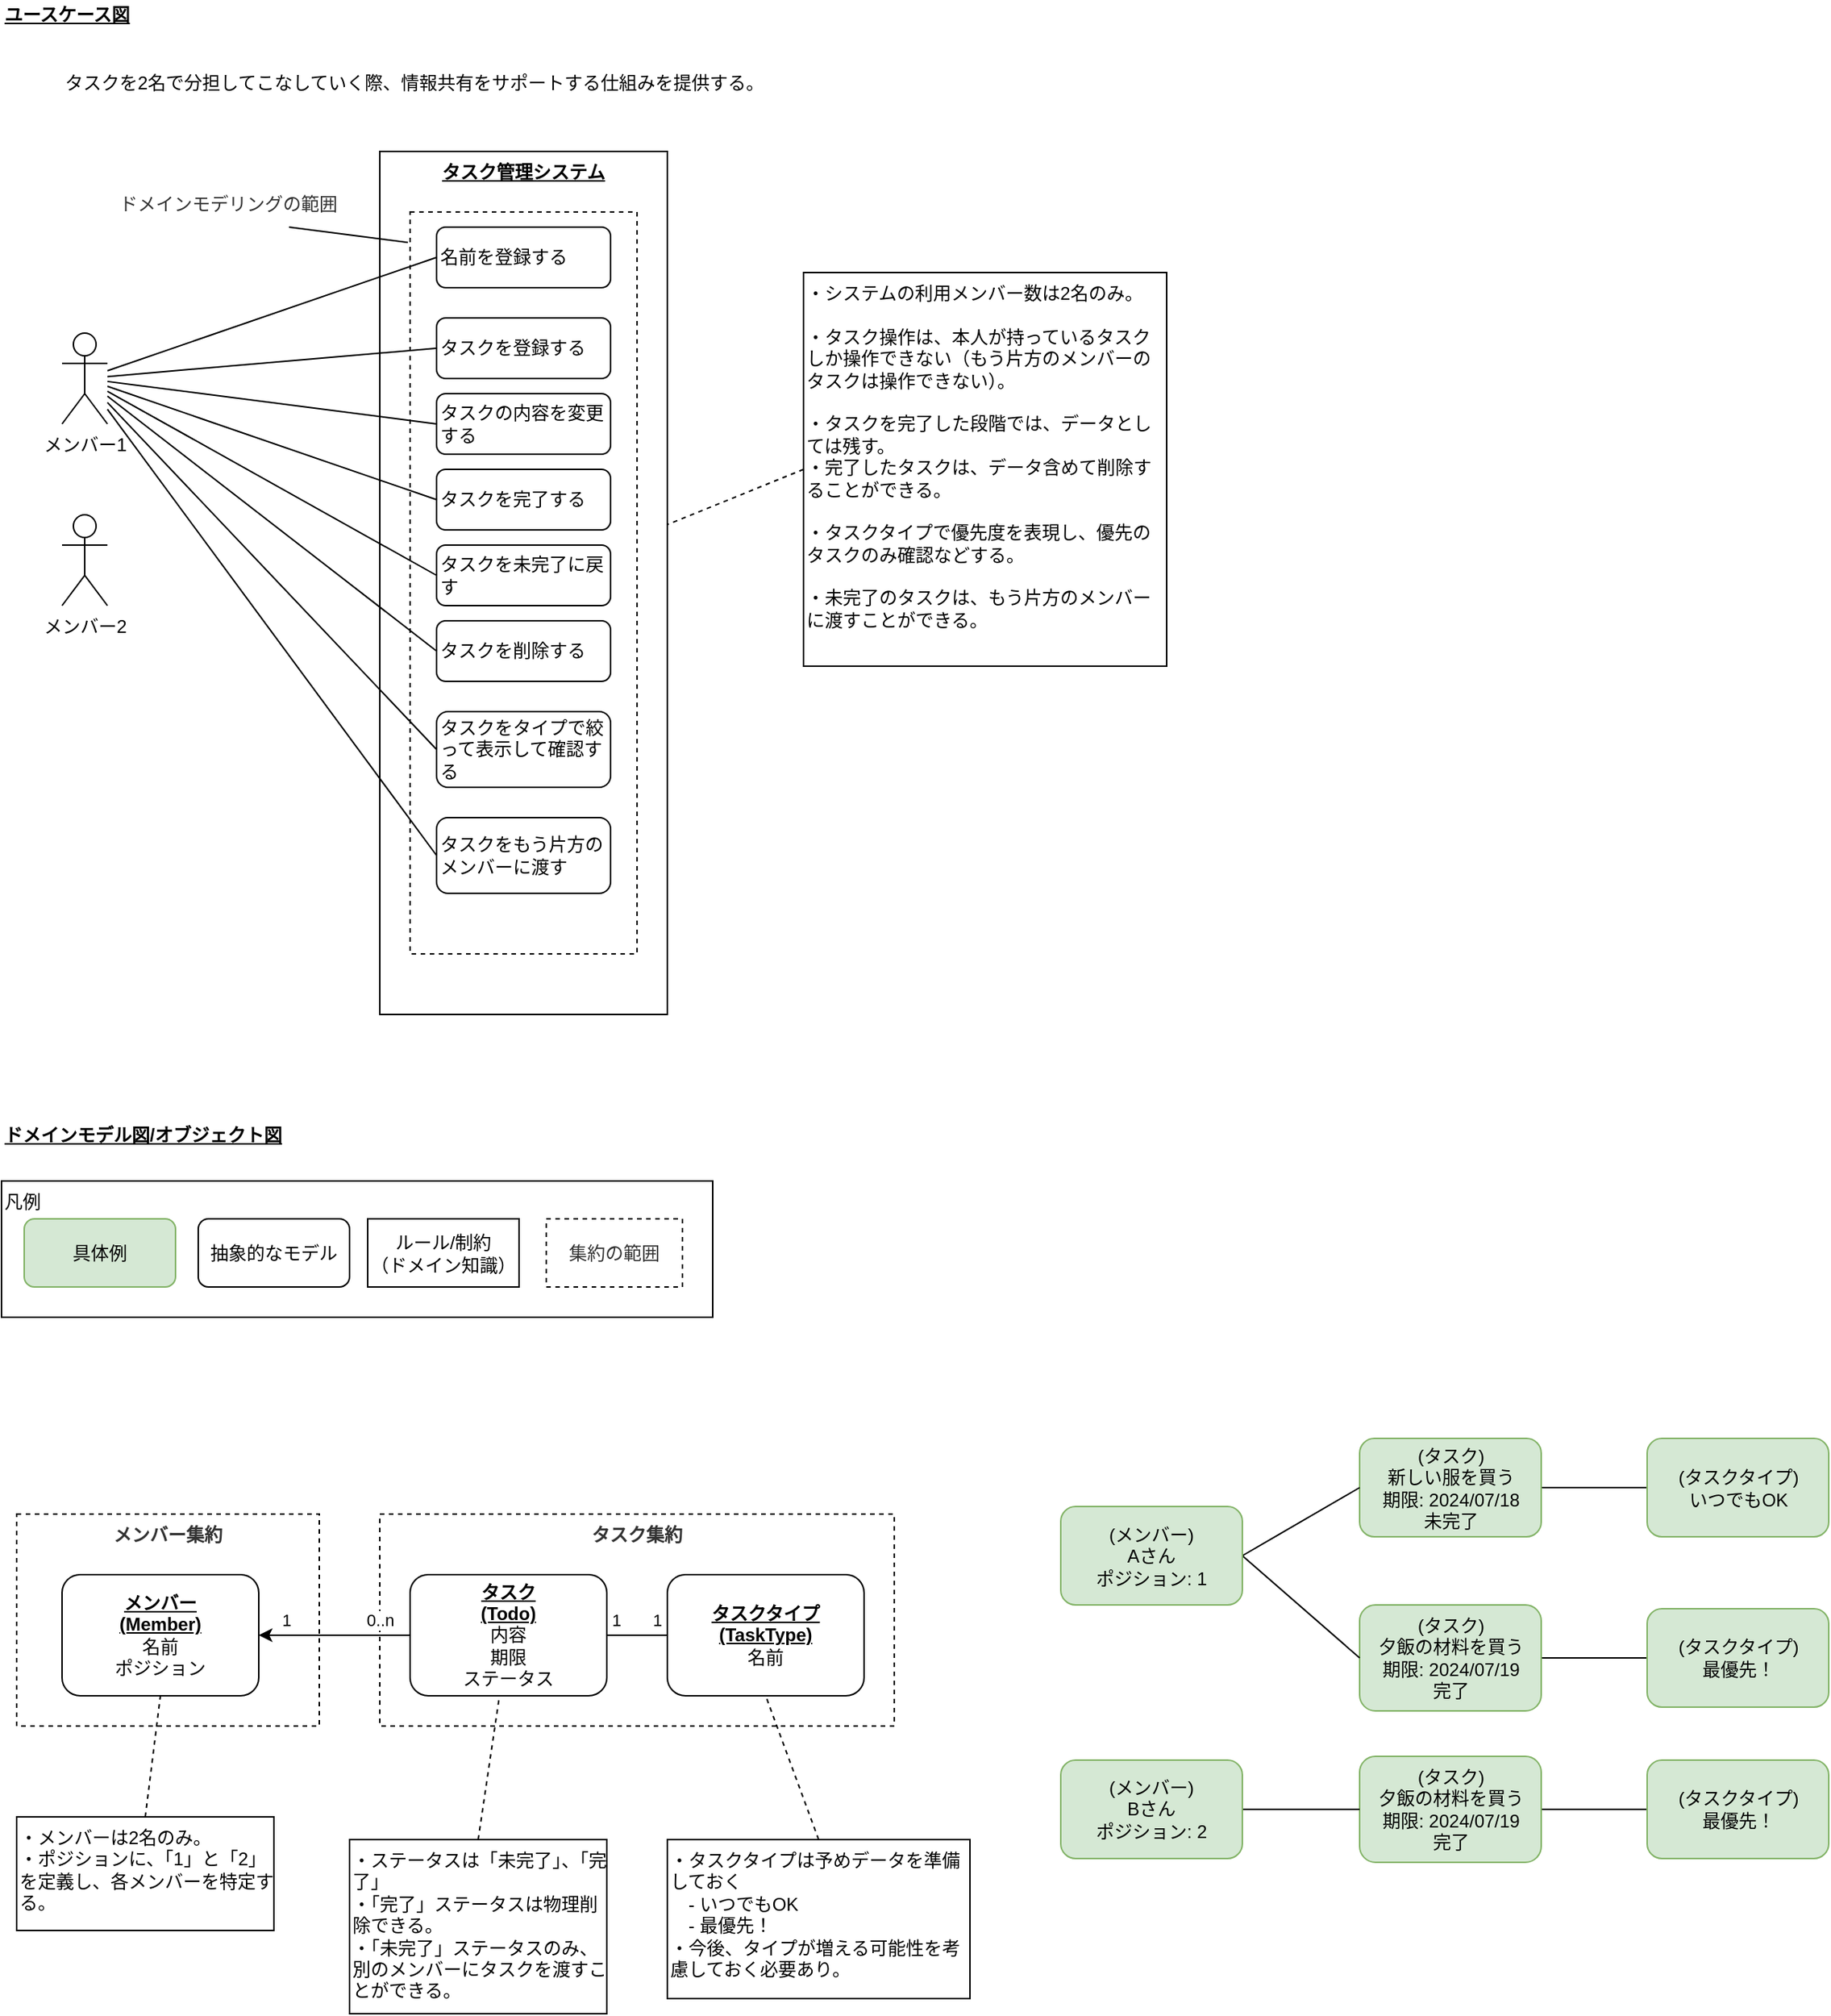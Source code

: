 <mxfile>
    <diagram id="qSRQhQrTSAJJsUl3RG-m" name="ページ1">
        <mxGraphModel dx="1287" dy="776" grid="1" gridSize="10" guides="1" tooltips="1" connect="1" arrows="1" fold="1" page="1" pageScale="1" pageWidth="1654" pageHeight="1169" math="0" shadow="0">
            <root>
                <mxCell id="0"/>
                <mxCell id="1" parent="0"/>
                <mxCell id="72" value="メンバー集約" style="rounded=0;whiteSpace=wrap;html=1;fontColor=#333333;dashed=1;verticalAlign=top;fontStyle=1" vertex="1" parent="1">
                    <mxGeometry x="50" y="1040" width="200" height="140" as="geometry"/>
                </mxCell>
                <mxCell id="71" value="タスク集約" style="rounded=0;whiteSpace=wrap;html=1;fontColor=#333333;dashed=1;verticalAlign=top;fontStyle=1" vertex="1" parent="1">
                    <mxGeometry x="290" y="1040" width="340" height="140" as="geometry"/>
                </mxCell>
                <mxCell id="4" value="&lt;u&gt;&lt;b&gt;タスク管理システム&lt;/b&gt;&lt;/u&gt;" style="rounded=0;whiteSpace=wrap;html=1;verticalAlign=top;" vertex="1" parent="1">
                    <mxGeometry x="290" y="140" width="190" height="570" as="geometry"/>
                </mxCell>
                <mxCell id="8" value="" style="rounded=0;whiteSpace=wrap;html=1;fontColor=#FF0000;dashed=1;fillColor=default;" vertex="1" parent="1">
                    <mxGeometry x="310" y="180" width="150" height="490" as="geometry"/>
                </mxCell>
                <mxCell id="2" value="&lt;u style=&quot;&quot;&gt;ユースケース図&lt;/u&gt;" style="text;html=1;strokeColor=none;fillColor=none;align=left;verticalAlign=middle;whiteSpace=wrap;rounded=0;fontStyle=1" vertex="1" parent="1">
                    <mxGeometry x="40" y="40" width="130" height="20" as="geometry"/>
                </mxCell>
                <mxCell id="3" value="メンバー1" style="shape=umlActor;verticalLabelPosition=bottom;verticalAlign=top;html=1;outlineConnect=0;" vertex="1" parent="1">
                    <mxGeometry x="80" y="260" width="30" height="60" as="geometry"/>
                </mxCell>
                <mxCell id="10" style="edgeStyle=none;html=1;exitX=0;exitY=0.5;exitDx=0;exitDy=0;endArrow=none;endFill=0;" edge="1" parent="1" source="5" target="3">
                    <mxGeometry relative="1" as="geometry"/>
                </mxCell>
                <mxCell id="5" value="タスクを登録する" style="rounded=1;whiteSpace=wrap;html=1;align=left;" vertex="1" parent="1">
                    <mxGeometry x="327.5" y="250" width="115" height="40" as="geometry"/>
                </mxCell>
                <mxCell id="11" style="edgeStyle=none;html=1;exitX=0;exitY=0.5;exitDx=0;exitDy=0;endArrow=none;endFill=0;" edge="1" parent="1" source="6" target="3">
                    <mxGeometry relative="1" as="geometry"/>
                </mxCell>
                <mxCell id="6" value="タスクの内容を変更する" style="rounded=1;whiteSpace=wrap;html=1;align=left;" vertex="1" parent="1">
                    <mxGeometry x="327.5" y="300" width="115" height="40" as="geometry"/>
                </mxCell>
                <mxCell id="12" style="edgeStyle=none;html=1;exitX=0;exitY=0.5;exitDx=0;exitDy=0;endArrow=none;endFill=0;" edge="1" parent="1" source="7" target="3">
                    <mxGeometry relative="1" as="geometry"/>
                </mxCell>
                <mxCell id="7" value="タスクを完了する" style="rounded=1;whiteSpace=wrap;html=1;align=left;" vertex="1" parent="1">
                    <mxGeometry x="327.5" y="350" width="115" height="40" as="geometry"/>
                </mxCell>
                <mxCell id="13" style="edgeStyle=none;html=1;exitX=0.75;exitY=1;exitDx=0;exitDy=0;entryX=-0.01;entryY=0.041;entryDx=0;entryDy=0;entryPerimeter=0;endArrow=none;endFill=0;" edge="1" parent="1" source="9" target="8">
                    <mxGeometry relative="1" as="geometry"/>
                </mxCell>
                <mxCell id="9" value="ドメインモデリングの範囲" style="text;html=1;strokeColor=none;fillColor=none;align=center;verticalAlign=middle;whiteSpace=wrap;rounded=0;dashed=1;fontColor=#333333;" vertex="1" parent="1">
                    <mxGeometry x="110" y="160" width="160" height="30" as="geometry"/>
                </mxCell>
                <mxCell id="15" style="edgeStyle=none;html=1;exitX=0;exitY=0.5;exitDx=0;exitDy=0;endArrow=none;endFill=0;" edge="1" parent="1" source="14" target="3">
                    <mxGeometry relative="1" as="geometry"/>
                </mxCell>
                <mxCell id="14" value="タスクをタイプで絞って表示して確認する" style="rounded=1;whiteSpace=wrap;html=1;align=left;" vertex="1" parent="1">
                    <mxGeometry x="327.5" y="510" width="115" height="50" as="geometry"/>
                </mxCell>
                <mxCell id="21" style="edgeStyle=none;html=1;exitX=0;exitY=0.5;exitDx=0;exitDy=0;endArrow=none;endFill=0;dashed=1;" edge="1" parent="1" source="16" target="4">
                    <mxGeometry relative="1" as="geometry"/>
                </mxCell>
                <mxCell id="16" value="・システムの利用メンバー数は2名のみ。&lt;br&gt;&lt;br&gt;・タスク操作は、本人が持っているタスクしか操作できない（もう片方のメンバーのタスクは操作できない）。&lt;br&gt;&lt;br&gt;・タスクを完了した段階では、データとしては残す。&lt;br&gt;・完了したタスクは、データ含めて削除することができる。&lt;br&gt;&lt;br&gt;・タスクタイプで優先度を表現し、優先のタスクのみ確認などする。&lt;br&gt;&lt;br&gt;・未完了のタスクは、もう片方のメンバーに渡すことができる。" style="rounded=0;whiteSpace=wrap;html=1;fillColor=default;align=left;verticalAlign=top;" vertex="1" parent="1">
                    <mxGeometry x="570" y="220" width="240" height="260" as="geometry"/>
                </mxCell>
                <mxCell id="18" style="edgeStyle=none;html=1;exitX=0;exitY=0.5;exitDx=0;exitDy=0;endArrow=none;endFill=0;" edge="1" parent="1" source="17" target="3">
                    <mxGeometry relative="1" as="geometry"/>
                </mxCell>
                <mxCell id="17" value="タスクを削除する" style="rounded=1;whiteSpace=wrap;html=1;align=left;" vertex="1" parent="1">
                    <mxGeometry x="327.5" y="450" width="115" height="40" as="geometry"/>
                </mxCell>
                <mxCell id="20" style="edgeStyle=none;html=1;exitX=0;exitY=0.5;exitDx=0;exitDy=0;endArrow=none;endFill=0;" edge="1" parent="1" source="19" target="3">
                    <mxGeometry relative="1" as="geometry"/>
                </mxCell>
                <mxCell id="19" value="タスクを未完了に戻す" style="rounded=1;whiteSpace=wrap;html=1;align=left;" vertex="1" parent="1">
                    <mxGeometry x="327.5" y="400" width="115" height="40" as="geometry"/>
                </mxCell>
                <mxCell id="22" value="&lt;u style=&quot;&quot;&gt;ドメインモデル図/オブジェクト図&lt;/u&gt;" style="text;html=1;strokeColor=none;fillColor=none;align=left;verticalAlign=middle;whiteSpace=wrap;rounded=0;fontStyle=1" vertex="1" parent="1">
                    <mxGeometry x="40" y="780" width="210" height="20" as="geometry"/>
                </mxCell>
                <mxCell id="28" value="凡例" style="rounded=0;whiteSpace=wrap;html=1;align=left;verticalAlign=top;" vertex="1" parent="1">
                    <mxGeometry x="40" y="820" width="470" height="90" as="geometry"/>
                </mxCell>
                <mxCell id="29" value="抽象的なモデル" style="rounded=1;whiteSpace=wrap;html=1;align=center;" vertex="1" parent="1">
                    <mxGeometry x="170" y="845" width="100" height="45" as="geometry"/>
                </mxCell>
                <mxCell id="30" value="具体例" style="rounded=1;whiteSpace=wrap;html=1;align=center;fillColor=#d5e8d4;strokeColor=#82b366;" vertex="1" parent="1">
                    <mxGeometry x="55" y="845" width="100" height="45" as="geometry"/>
                </mxCell>
                <mxCell id="31" value="ルール/制約&lt;br&gt;（ドメイン知識）" style="rounded=0;whiteSpace=wrap;html=1;align=center;verticalAlign=middle;" vertex="1" parent="1">
                    <mxGeometry x="282" y="845" width="100" height="45" as="geometry"/>
                </mxCell>
                <mxCell id="32" value="集約の範囲" style="rounded=0;whiteSpace=wrap;html=1;fontColor=#333333;dashed=1;" vertex="1" parent="1">
                    <mxGeometry x="400" y="845" width="90" height="45" as="geometry"/>
                </mxCell>
                <mxCell id="37" style="edgeStyle=none;html=1;exitX=1;exitY=0.5;exitDx=0;exitDy=0;endArrow=none;endFill=0;" edge="1" parent="1" source="33" target="35">
                    <mxGeometry relative="1" as="geometry"/>
                </mxCell>
                <mxCell id="33" value="(タスク)&lt;br&gt;新しい服を買う&lt;br&gt;期限: 2024/07/18&lt;br&gt;未完了" style="rounded=1;whiteSpace=wrap;html=1;align=center;fillColor=#d5e8d4;strokeColor=#82b366;" vertex="1" parent="1">
                    <mxGeometry x="937.5" y="990" width="120" height="65" as="geometry"/>
                </mxCell>
                <mxCell id="38" style="edgeStyle=none;html=1;exitX=1;exitY=0.5;exitDx=0;exitDy=0;entryX=0;entryY=0.5;entryDx=0;entryDy=0;endArrow=none;endFill=0;" edge="1" parent="1" source="34" target="36">
                    <mxGeometry relative="1" as="geometry"/>
                </mxCell>
                <mxCell id="34" value="(タスク)&lt;br&gt;夕飯の材料を買う&lt;br&gt;期限: 2024/07/19&lt;br&gt;完了" style="rounded=1;whiteSpace=wrap;html=1;align=center;fillColor=#d5e8d4;strokeColor=#82b366;" vertex="1" parent="1">
                    <mxGeometry x="937.5" y="1100" width="120" height="70" as="geometry"/>
                </mxCell>
                <mxCell id="35" value="(タスクタイプ)&lt;br&gt;いつでもOK" style="rounded=1;whiteSpace=wrap;html=1;align=center;fillColor=#d5e8d4;strokeColor=#82b366;" vertex="1" parent="1">
                    <mxGeometry x="1127.5" y="990" width="120" height="65" as="geometry"/>
                </mxCell>
                <mxCell id="36" value="(タスクタイプ)&lt;br&gt;最優先！" style="rounded=1;whiteSpace=wrap;html=1;align=center;fillColor=#d5e8d4;strokeColor=#82b366;" vertex="1" parent="1">
                    <mxGeometry x="1127.5" y="1102.5" width="120" height="65" as="geometry"/>
                </mxCell>
                <mxCell id="65" style="edgeStyle=none;html=1;exitX=1;exitY=0.5;exitDx=0;exitDy=0;entryX=0;entryY=0.5;entryDx=0;entryDy=0;endArrow=none;endFill=0;" edge="1" parent="1" source="43" target="62">
                    <mxGeometry relative="1" as="geometry"/>
                </mxCell>
                <mxCell id="68" value="1" style="edgeLabel;html=1;align=center;verticalAlign=middle;resizable=0;points=[];" vertex="1" connectable="0" parent="65">
                    <mxGeometry x="-0.715" y="2" relative="1" as="geometry">
                        <mxPoint y="-8" as="offset"/>
                    </mxGeometry>
                </mxCell>
                <mxCell id="69" value="1" style="edgeLabel;html=1;align=center;verticalAlign=middle;resizable=0;points=[];" vertex="1" connectable="0" parent="65">
                    <mxGeometry x="0.633" y="-1" relative="1" as="geometry">
                        <mxPoint y="-11" as="offset"/>
                    </mxGeometry>
                </mxCell>
                <mxCell id="43" value="&lt;u style=&quot;font-weight: bold;&quot;&gt;タスク&lt;/u&gt;&lt;br&gt;&lt;u style=&quot;font-weight: bold;&quot;&gt;(Todo)&lt;/u&gt;&lt;br&gt;内容&lt;br&gt;期限&lt;br&gt;ステータス" style="rounded=1;whiteSpace=wrap;html=1;align=center;" vertex="1" parent="1">
                    <mxGeometry x="310" y="1080" width="130" height="80" as="geometry"/>
                </mxCell>
                <mxCell id="44" value="メンバー2" style="shape=umlActor;verticalLabelPosition=bottom;verticalAlign=top;html=1;outlineConnect=0;" vertex="1" parent="1">
                    <mxGeometry x="80" y="380" width="30" height="60" as="geometry"/>
                </mxCell>
                <mxCell id="48" style="edgeStyle=none;html=1;exitX=0;exitY=0.5;exitDx=0;exitDy=0;endArrow=none;endFill=0;" edge="1" parent="1" source="47" target="3">
                    <mxGeometry relative="1" as="geometry"/>
                </mxCell>
                <mxCell id="47" value="タスクをもう片方のメンバーに渡す" style="rounded=1;whiteSpace=wrap;html=1;align=left;" vertex="1" parent="1">
                    <mxGeometry x="327.5" y="580" width="115" height="50" as="geometry"/>
                </mxCell>
                <mxCell id="49" value="タスクを2名で分担してこなしていく際、情報共有をサポートする仕組みを提供する。" style="text;html=1;strokeColor=none;fillColor=none;align=left;verticalAlign=middle;whiteSpace=wrap;rounded=0;" vertex="1" parent="1">
                    <mxGeometry x="80" y="80" width="500" height="30" as="geometry"/>
                </mxCell>
                <mxCell id="56" style="edgeStyle=none;html=1;exitX=1;exitY=0.5;exitDx=0;exitDy=0;entryX=0;entryY=0.5;entryDx=0;entryDy=0;endArrow=none;endFill=0;" edge="1" parent="1" source="50" target="33">
                    <mxGeometry relative="1" as="geometry"/>
                </mxCell>
                <mxCell id="57" style="edgeStyle=none;html=1;exitX=1;exitY=0.5;exitDx=0;exitDy=0;entryX=0;entryY=0.5;entryDx=0;entryDy=0;endArrow=none;endFill=0;" edge="1" parent="1" source="50" target="34">
                    <mxGeometry relative="1" as="geometry"/>
                </mxCell>
                <mxCell id="50" value="(メンバー)&lt;br&gt;Aさん&lt;br&gt;ポジション: 1" style="rounded=1;whiteSpace=wrap;html=1;align=center;fillColor=#d5e8d4;strokeColor=#82b366;" vertex="1" parent="1">
                    <mxGeometry x="740" y="1035" width="120" height="65" as="geometry"/>
                </mxCell>
                <mxCell id="51" style="edgeStyle=none;html=1;exitX=1;exitY=0.5;exitDx=0;exitDy=0;entryX=0;entryY=0.5;entryDx=0;entryDy=0;endArrow=none;endFill=0;" edge="1" source="54" target="55" parent="1">
                    <mxGeometry relative="1" as="geometry"/>
                </mxCell>
                <mxCell id="54" value="(タスク)&lt;br&gt;夕飯の材料を買う&lt;br&gt;期限: 2024/07/19&lt;br&gt;完了" style="rounded=1;whiteSpace=wrap;html=1;align=center;fillColor=#d5e8d4;strokeColor=#82b366;" vertex="1" parent="1">
                    <mxGeometry x="937.5" y="1200" width="120" height="70" as="geometry"/>
                </mxCell>
                <mxCell id="55" value="(タスクタイプ)&lt;br&gt;最優先！" style="rounded=1;whiteSpace=wrap;html=1;align=center;fillColor=#d5e8d4;strokeColor=#82b366;" vertex="1" parent="1">
                    <mxGeometry x="1127.5" y="1202.5" width="120" height="65" as="geometry"/>
                </mxCell>
                <mxCell id="59" style="edgeStyle=none;html=1;exitX=1;exitY=0.5;exitDx=0;exitDy=0;entryX=0;entryY=0.5;entryDx=0;entryDy=0;endArrow=none;endFill=0;" edge="1" parent="1" source="58" target="54">
                    <mxGeometry relative="1" as="geometry"/>
                </mxCell>
                <mxCell id="58" value="(メンバー)&lt;br&gt;Bさん&lt;br&gt;ポジション: 2" style="rounded=1;whiteSpace=wrap;html=1;align=center;fillColor=#d5e8d4;strokeColor=#82b366;" vertex="1" parent="1">
                    <mxGeometry x="740" y="1202.5" width="120" height="65" as="geometry"/>
                </mxCell>
                <mxCell id="61" style="edgeStyle=none;html=1;exitX=0;exitY=0.5;exitDx=0;exitDy=0;endArrow=none;endFill=0;" edge="1" parent="1" source="60" target="3">
                    <mxGeometry relative="1" as="geometry"/>
                </mxCell>
                <mxCell id="60" value="名前を登録する" style="rounded=1;whiteSpace=wrap;html=1;align=left;" vertex="1" parent="1">
                    <mxGeometry x="327.5" y="190" width="115" height="40" as="geometry"/>
                </mxCell>
                <mxCell id="62" value="&lt;u style=&quot;font-weight: bold;&quot;&gt;タスクタイプ&lt;/u&gt;&lt;br&gt;&lt;u style=&quot;font-weight: bold;&quot;&gt;(TaskType)&lt;/u&gt;&lt;br&gt;名前" style="rounded=1;whiteSpace=wrap;html=1;align=center;" vertex="1" parent="1">
                    <mxGeometry x="480" y="1080" width="130" height="80" as="geometry"/>
                </mxCell>
                <mxCell id="64" style="edgeStyle=none;html=1;exitX=1;exitY=0.5;exitDx=0;exitDy=0;entryX=0;entryY=0.5;entryDx=0;entryDy=0;endArrow=none;endFill=0;startArrow=classic;startFill=1;" edge="1" parent="1" source="63" target="43">
                    <mxGeometry relative="1" as="geometry"/>
                </mxCell>
                <mxCell id="66" value="1" style="edgeLabel;html=1;align=center;verticalAlign=middle;resizable=0;points=[];" vertex="1" connectable="0" parent="64">
                    <mxGeometry x="-0.639" relative="1" as="geometry">
                        <mxPoint y="-10" as="offset"/>
                    </mxGeometry>
                </mxCell>
                <mxCell id="67" value="0..n" style="edgeLabel;html=1;align=center;verticalAlign=middle;resizable=0;points=[];" vertex="1" connectable="0" parent="64">
                    <mxGeometry x="0.603" y="-1" relative="1" as="geometry">
                        <mxPoint y="-11" as="offset"/>
                    </mxGeometry>
                </mxCell>
                <mxCell id="63" value="&lt;b&gt;&lt;u&gt;メンバー&lt;/u&gt;&lt;/b&gt;&lt;br&gt;&lt;u style=&quot;font-weight: bold;&quot;&gt;(Member)&lt;/u&gt;&lt;br&gt;名前&lt;br&gt;ポジション" style="rounded=1;whiteSpace=wrap;html=1;align=center;" vertex="1" parent="1">
                    <mxGeometry x="80" y="1080" width="130" height="80" as="geometry"/>
                </mxCell>
                <mxCell id="73" style="edgeStyle=none;html=1;exitX=0.5;exitY=0;exitDx=0;exitDy=0;startArrow=none;startFill=0;endArrow=none;endFill=0;dashed=1;" edge="1" parent="1" source="70" target="43">
                    <mxGeometry relative="1" as="geometry"/>
                </mxCell>
                <mxCell id="70" value="・ステータスは「未完了」、「完了」&lt;br&gt;・「完了」ステータスは物理削除できる。&lt;br&gt;・「未完了」ステータスのみ、別のメンバーにタスクを渡すことができる。" style="rounded=0;whiteSpace=wrap;html=1;align=left;verticalAlign=top;" vertex="1" parent="1">
                    <mxGeometry x="270" y="1255" width="170" height="115" as="geometry"/>
                </mxCell>
                <mxCell id="75" style="edgeStyle=none;html=1;exitX=0.5;exitY=0;exitDx=0;exitDy=0;entryX=0.5;entryY=1;entryDx=0;entryDy=0;dashed=1;startArrow=none;startFill=0;endArrow=none;endFill=0;" edge="1" parent="1" source="74" target="62">
                    <mxGeometry relative="1" as="geometry"/>
                </mxCell>
                <mxCell id="74" value="・タスクタイプは予めデータを準備しておく&lt;br&gt;　- いつでもOK&lt;br&gt;　- 最優先！&lt;br&gt;・今後、タイプが増える可能性を考慮しておく必要あり。" style="rounded=0;whiteSpace=wrap;html=1;align=left;verticalAlign=top;" vertex="1" parent="1">
                    <mxGeometry x="480" y="1255" width="200" height="105" as="geometry"/>
                </mxCell>
                <mxCell id="77" style="edgeStyle=none;html=1;exitX=0.5;exitY=0;exitDx=0;exitDy=0;entryX=0.5;entryY=1;entryDx=0;entryDy=0;dashed=1;startArrow=none;startFill=0;endArrow=none;endFill=0;" edge="1" parent="1" source="76" target="63">
                    <mxGeometry relative="1" as="geometry"/>
                </mxCell>
                <mxCell id="76" value="・メンバーは2名のみ。&lt;br&gt;・ポジションに、「1」と「2」を定義し、各メンバーを特定する。" style="rounded=0;whiteSpace=wrap;html=1;align=left;verticalAlign=top;" vertex="1" parent="1">
                    <mxGeometry x="50" y="1240" width="170" height="75" as="geometry"/>
                </mxCell>
            </root>
        </mxGraphModel>
    </diagram>
</mxfile>